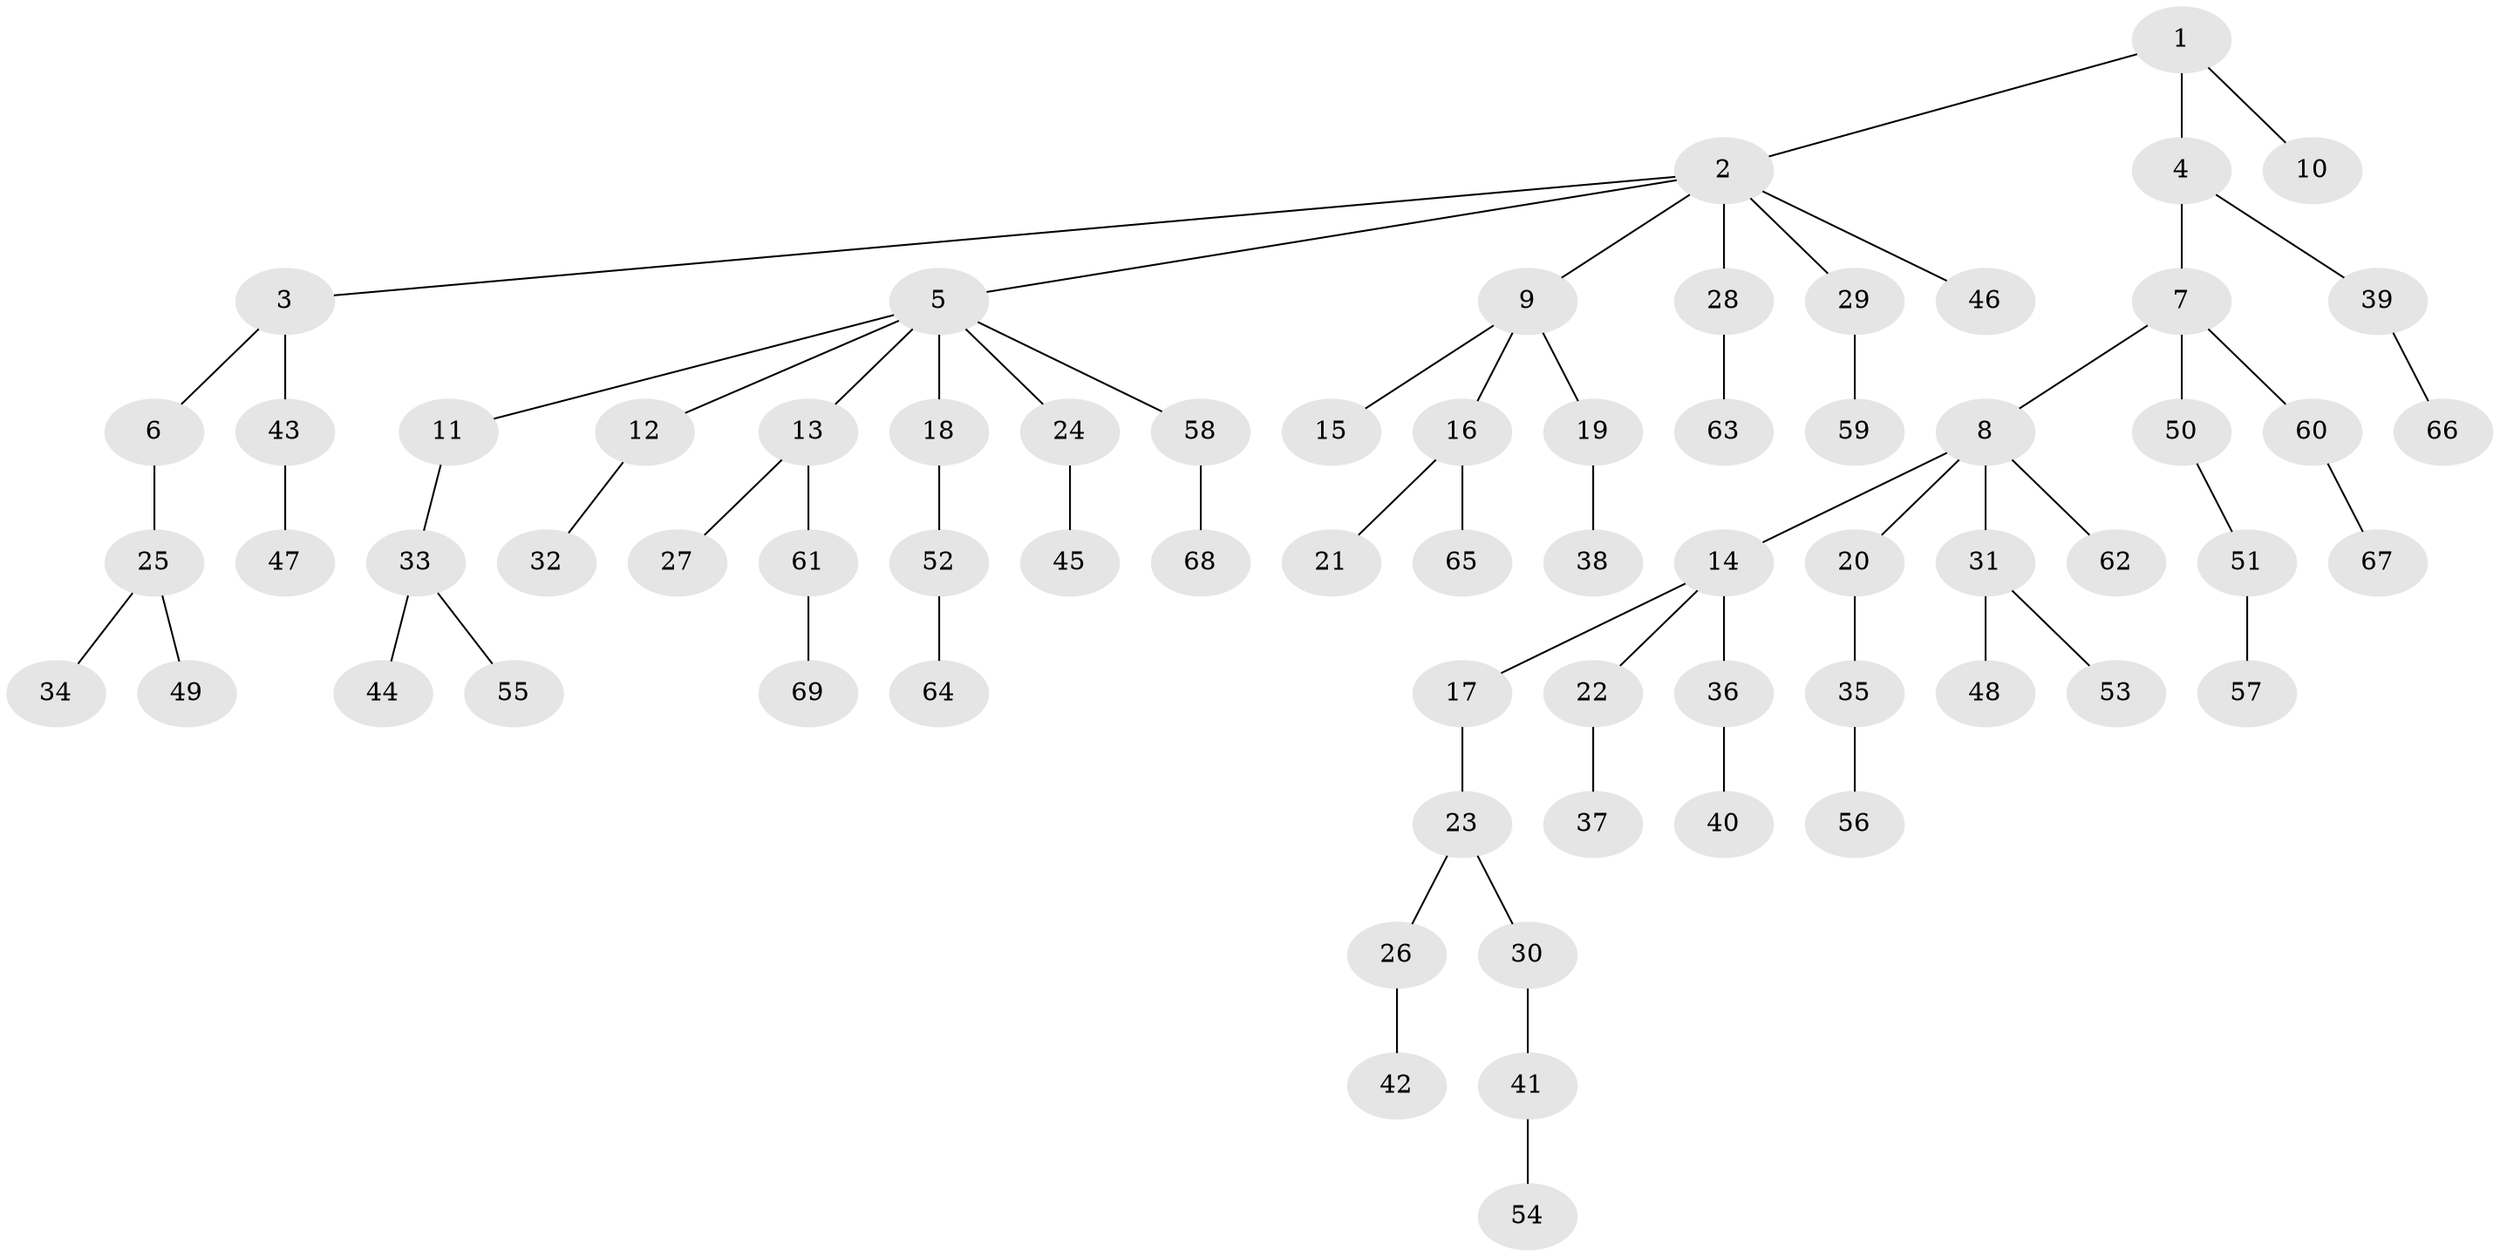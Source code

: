// Generated by graph-tools (version 1.1) at 2025/26/03/09/25 03:26:31]
// undirected, 69 vertices, 68 edges
graph export_dot {
graph [start="1"]
  node [color=gray90,style=filled];
  1;
  2;
  3;
  4;
  5;
  6;
  7;
  8;
  9;
  10;
  11;
  12;
  13;
  14;
  15;
  16;
  17;
  18;
  19;
  20;
  21;
  22;
  23;
  24;
  25;
  26;
  27;
  28;
  29;
  30;
  31;
  32;
  33;
  34;
  35;
  36;
  37;
  38;
  39;
  40;
  41;
  42;
  43;
  44;
  45;
  46;
  47;
  48;
  49;
  50;
  51;
  52;
  53;
  54;
  55;
  56;
  57;
  58;
  59;
  60;
  61;
  62;
  63;
  64;
  65;
  66;
  67;
  68;
  69;
  1 -- 2;
  1 -- 4;
  1 -- 10;
  2 -- 3;
  2 -- 5;
  2 -- 9;
  2 -- 28;
  2 -- 29;
  2 -- 46;
  3 -- 6;
  3 -- 43;
  4 -- 7;
  4 -- 39;
  5 -- 11;
  5 -- 12;
  5 -- 13;
  5 -- 18;
  5 -- 24;
  5 -- 58;
  6 -- 25;
  7 -- 8;
  7 -- 50;
  7 -- 60;
  8 -- 14;
  8 -- 20;
  8 -- 31;
  8 -- 62;
  9 -- 15;
  9 -- 16;
  9 -- 19;
  11 -- 33;
  12 -- 32;
  13 -- 27;
  13 -- 61;
  14 -- 17;
  14 -- 22;
  14 -- 36;
  16 -- 21;
  16 -- 65;
  17 -- 23;
  18 -- 52;
  19 -- 38;
  20 -- 35;
  22 -- 37;
  23 -- 26;
  23 -- 30;
  24 -- 45;
  25 -- 34;
  25 -- 49;
  26 -- 42;
  28 -- 63;
  29 -- 59;
  30 -- 41;
  31 -- 48;
  31 -- 53;
  33 -- 44;
  33 -- 55;
  35 -- 56;
  36 -- 40;
  39 -- 66;
  41 -- 54;
  43 -- 47;
  50 -- 51;
  51 -- 57;
  52 -- 64;
  58 -- 68;
  60 -- 67;
  61 -- 69;
}
